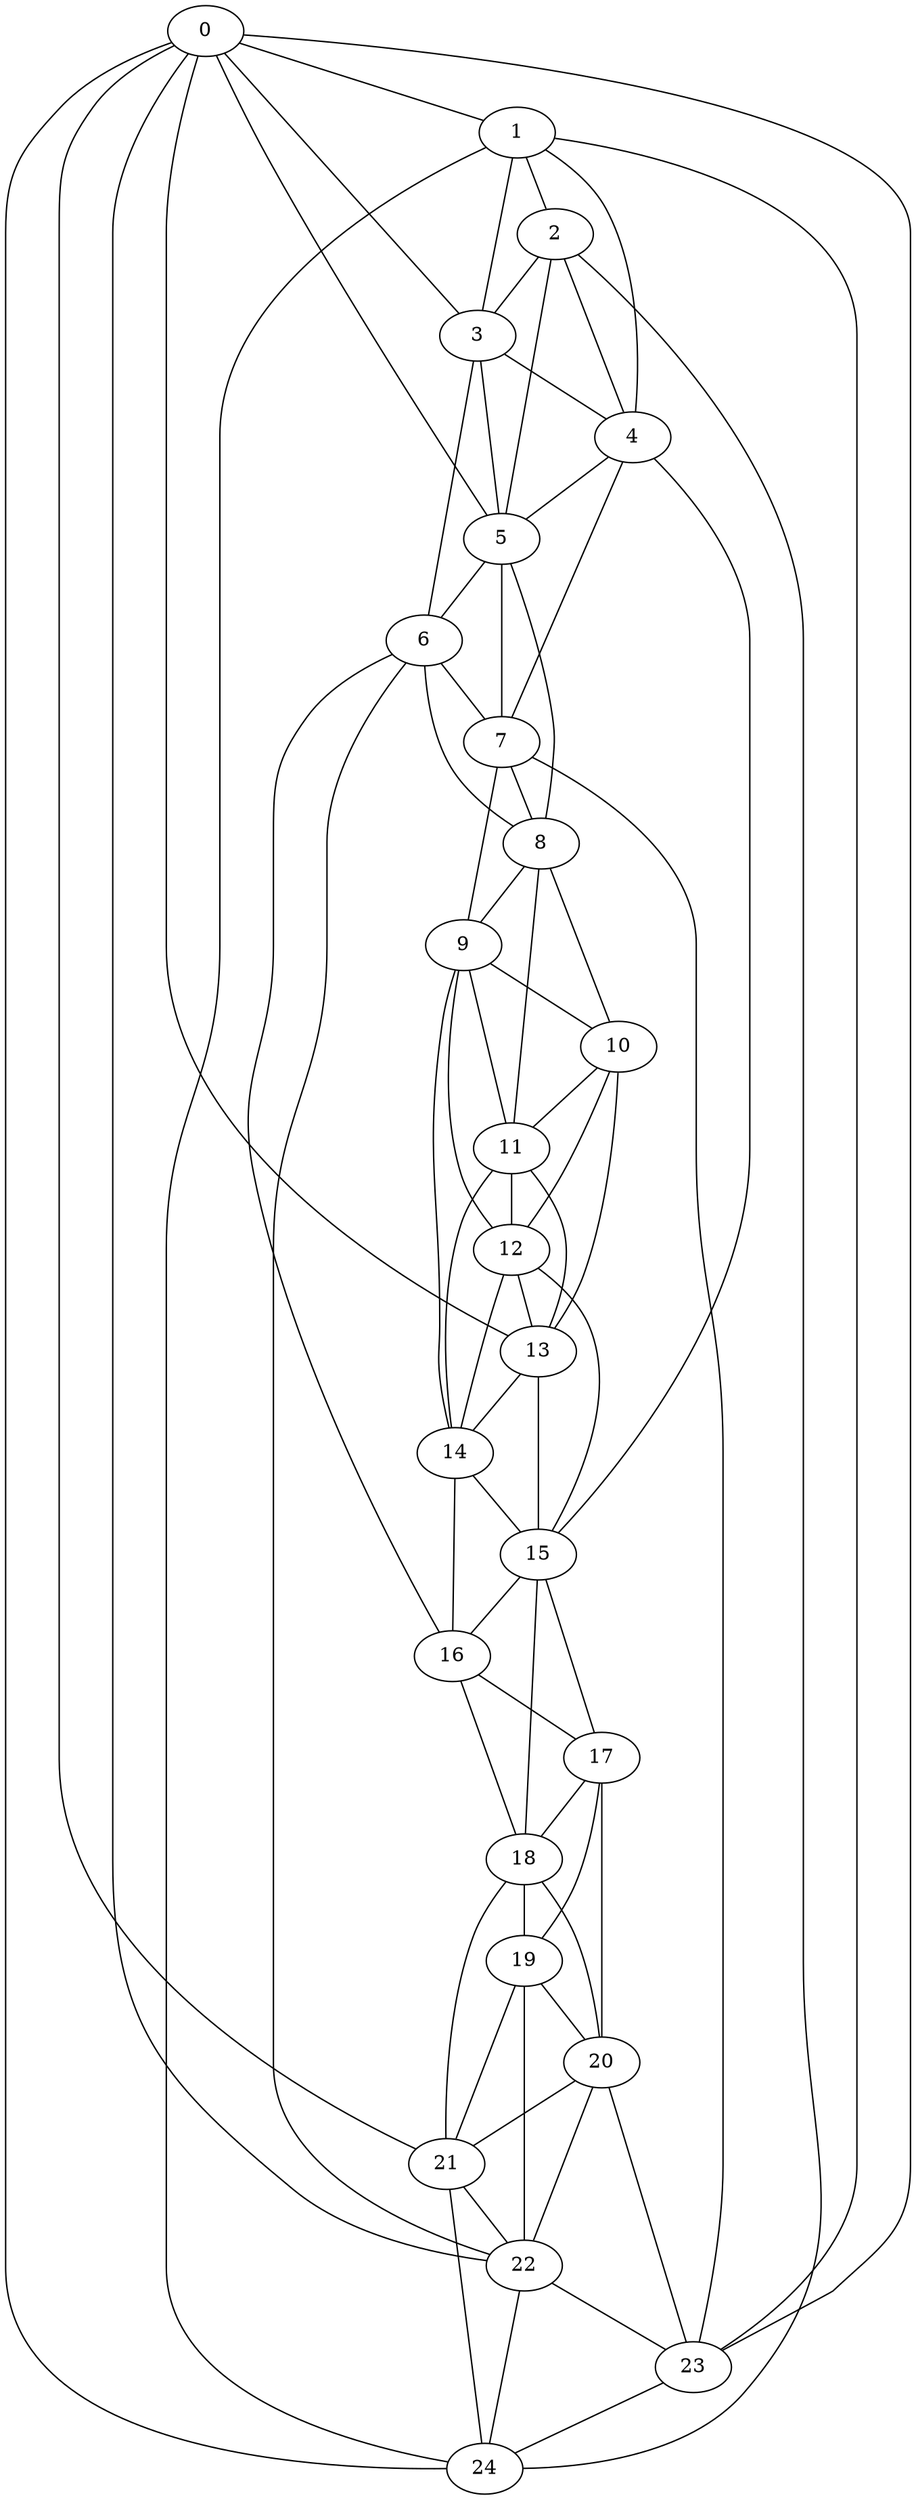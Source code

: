 strict graph "watts_strogatz_graph(25,6,0.1)" {
0;
1;
2;
3;
4;
5;
6;
7;
8;
9;
10;
11;
12;
13;
14;
15;
16;
17;
18;
19;
20;
21;
22;
23;
24;
0 -- 1  [is_available=True, prob="0.93613760974"];
0 -- 3  [is_available=True, prob="0.625392165386"];
0 -- 5  [is_available=True, prob="0.464644105941"];
0 -- 13  [is_available=True, prob="0.0790380691601"];
0 -- 21  [is_available=True, prob="0.874526963224"];
0 -- 22  [is_available=True, prob="0.687667956649"];
0 -- 23  [is_available=True, prob="0.534425199083"];
0 -- 24  [is_available=True, prob="0.495548435774"];
1 -- 2  [is_available=True, prob="0.771162075755"];
1 -- 3  [is_available=True, prob="0.26559843667"];
1 -- 4  [is_available=True, prob="0.221626745223"];
1 -- 23  [is_available=True, prob="0.771975014063"];
1 -- 24  [is_available=True, prob="0.217271042236"];
2 -- 3  [is_available=True, prob="0.330829875076"];
2 -- 4  [is_available=True, prob="0.385118420076"];
2 -- 5  [is_available=True, prob="0.839734668125"];
2 -- 24  [is_available=True, prob="0.624945402556"];
3 -- 4  [is_available=True, prob="0.793890014732"];
3 -- 5  [is_available=True, prob="0.638635386932"];
3 -- 6  [is_available=True, prob="0.42270253714"];
4 -- 5  [is_available=True, prob="0.291613052791"];
4 -- 7  [is_available=True, prob="0.888261931317"];
4 -- 15  [is_available=True, prob="0.632742087738"];
5 -- 6  [is_available=True, prob="0.743538413251"];
5 -- 7  [is_available=True, prob="0.247486503938"];
5 -- 8  [is_available=True, prob="0.745056529716"];
6 -- 7  [is_available=True, prob="0.101224692555"];
6 -- 8  [is_available=True, prob="1.0"];
6 -- 16  [is_available=True, prob="0.397845661568"];
6 -- 22  [is_available=True, prob="1.0"];
7 -- 8  [is_available=True, prob="0.244547196146"];
7 -- 9  [is_available=True, prob="0.633805208795"];
7 -- 23  [is_available=True, prob="1.0"];
8 -- 9  [is_available=True, prob="0.543434419427"];
8 -- 10  [is_available=True, prob="0.0291853678166"];
8 -- 11  [is_available=True, prob="0.691135337228"];
9 -- 10  [is_available=True, prob="0.210798732123"];
9 -- 11  [is_available=True, prob="0.282637566212"];
9 -- 12  [is_available=True, prob="0.267666844544"];
9 -- 14  [is_available=True, prob="0.140085376727"];
10 -- 11  [is_available=True, prob="0.606751977985"];
10 -- 12  [is_available=True, prob="0.395454046839"];
10 -- 13  [is_available=True, prob="1.0"];
11 -- 12  [is_available=True, prob="0.963959075461"];
11 -- 13  [is_available=True, prob="0.121483388558"];
11 -- 14  [is_available=True, prob="1.0"];
12 -- 13  [is_available=True, prob="0.74905457653"];
12 -- 14  [is_available=True, prob="0.853454206218"];
12 -- 15  [is_available=True, prob="0.450212915212"];
13 -- 14  [is_available=True, prob="1.0"];
13 -- 15  [is_available=True, prob="1.0"];
14 -- 15  [is_available=True, prob="1.0"];
14 -- 16  [is_available=True, prob="0.437922690225"];
15 -- 16  [is_available=True, prob="0.636754964967"];
15 -- 17  [is_available=True, prob="1.0"];
15 -- 18  [is_available=True, prob="0.769053910042"];
16 -- 17  [is_available=True, prob="0.049586574304"];
16 -- 18  [is_available=True, prob="0.585520317301"];
17 -- 18  [is_available=True, prob="1.0"];
17 -- 19  [is_available=True, prob="0.783517164728"];
17 -- 20  [is_available=True, prob="0.450507247422"];
18 -- 19  [is_available=True, prob="0.166350134165"];
18 -- 20  [is_available=True, prob="0.571618187015"];
18 -- 21  [is_available=True, prob="0.942377255917"];
19 -- 20  [is_available=True, prob="0.267430833268"];
19 -- 21  [is_available=True, prob="0.21165366392"];
19 -- 22  [is_available=True, prob="0.149388011977"];
20 -- 21  [is_available=True, prob="0.434183843229"];
20 -- 22  [is_available=True, prob="1.0"];
20 -- 23  [is_available=True, prob="0.513190066101"];
21 -- 22  [is_available=True, prob="0.41618960964"];
21 -- 24  [is_available=True, prob="1.0"];
22 -- 23  [is_available=True, prob="0.978612111175"];
22 -- 24  [is_available=True, prob="0.547560583132"];
23 -- 24  [is_available=True, prob="0.605654030024"];
}
